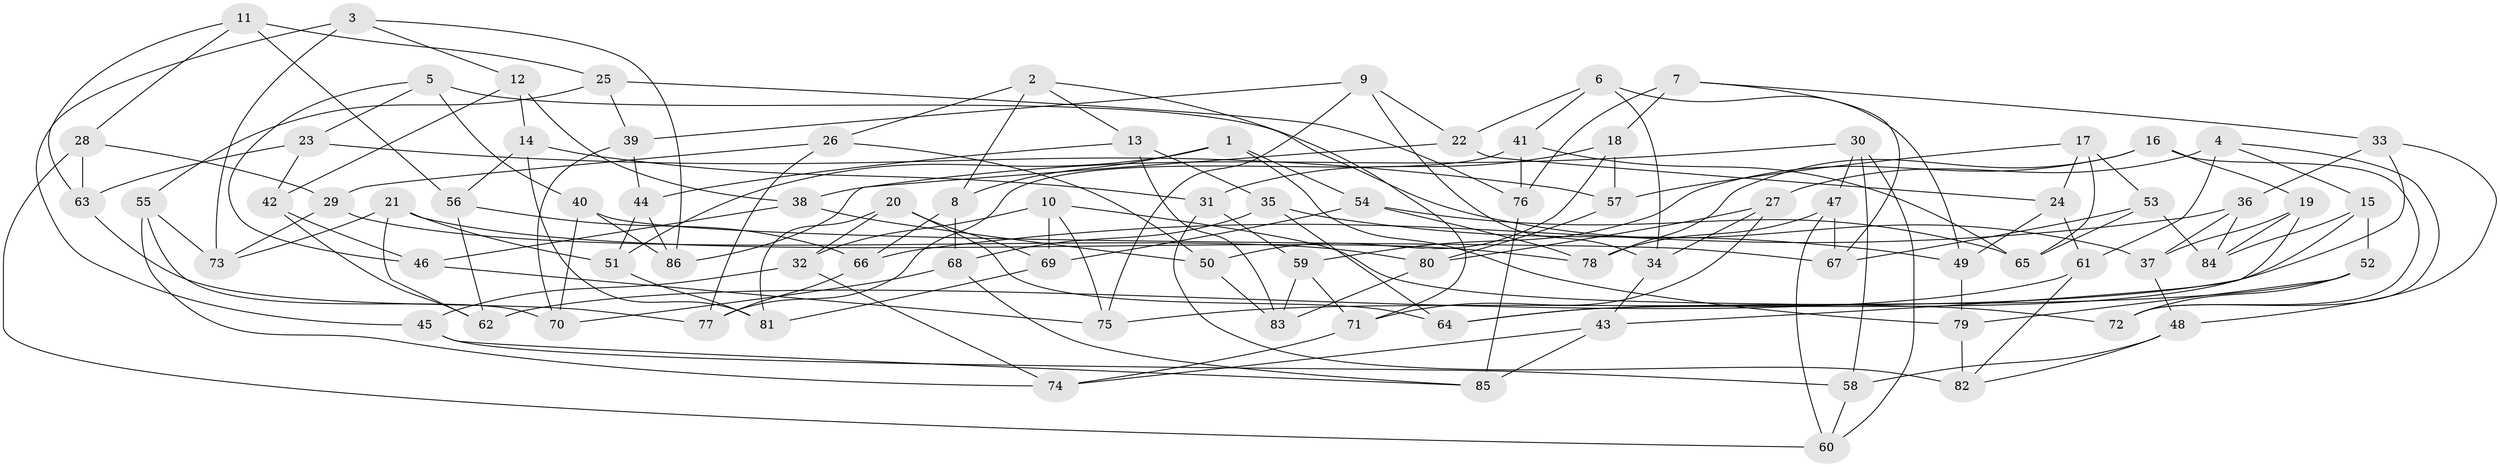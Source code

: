 // coarse degree distribution, {4: 0.038461538461538464, 6: 0.4230769230769231, 5: 0.15384615384615385, 7: 0.2692307692307692, 8: 0.07692307692307693, 9: 0.038461538461538464}
// Generated by graph-tools (version 1.1) at 2025/38/03/04/25 23:38:11]
// undirected, 86 vertices, 172 edges
graph export_dot {
  node [color=gray90,style=filled];
  1;
  2;
  3;
  4;
  5;
  6;
  7;
  8;
  9;
  10;
  11;
  12;
  13;
  14;
  15;
  16;
  17;
  18;
  19;
  20;
  21;
  22;
  23;
  24;
  25;
  26;
  27;
  28;
  29;
  30;
  31;
  32;
  33;
  34;
  35;
  36;
  37;
  38;
  39;
  40;
  41;
  42;
  43;
  44;
  45;
  46;
  47;
  48;
  49;
  50;
  51;
  52;
  53;
  54;
  55;
  56;
  57;
  58;
  59;
  60;
  61;
  62;
  63;
  64;
  65;
  66;
  67;
  68;
  69;
  70;
  71;
  72;
  73;
  74;
  75;
  76;
  77;
  78;
  79;
  80;
  81;
  82;
  83;
  84;
  85;
  86;
  1 -- 79;
  1 -- 8;
  1 -- 54;
  1 -- 51;
  2 -- 13;
  2 -- 26;
  2 -- 71;
  2 -- 8;
  3 -- 45;
  3 -- 12;
  3 -- 86;
  3 -- 73;
  4 -- 27;
  4 -- 72;
  4 -- 61;
  4 -- 15;
  5 -- 23;
  5 -- 40;
  5 -- 46;
  5 -- 37;
  6 -- 41;
  6 -- 22;
  6 -- 34;
  6 -- 49;
  7 -- 18;
  7 -- 76;
  7 -- 33;
  7 -- 67;
  8 -- 68;
  8 -- 66;
  9 -- 22;
  9 -- 39;
  9 -- 34;
  9 -- 75;
  10 -- 75;
  10 -- 32;
  10 -- 69;
  10 -- 72;
  11 -- 63;
  11 -- 28;
  11 -- 25;
  11 -- 56;
  12 -- 42;
  12 -- 38;
  12 -- 14;
  13 -- 44;
  13 -- 35;
  13 -- 83;
  14 -- 56;
  14 -- 31;
  14 -- 81;
  15 -- 52;
  15 -- 64;
  15 -- 84;
  16 -- 59;
  16 -- 78;
  16 -- 19;
  16 -- 72;
  17 -- 57;
  17 -- 53;
  17 -- 65;
  17 -- 24;
  18 -- 50;
  18 -- 57;
  18 -- 31;
  19 -- 84;
  19 -- 43;
  19 -- 37;
  20 -- 32;
  20 -- 81;
  20 -- 69;
  20 -- 64;
  21 -- 51;
  21 -- 73;
  21 -- 78;
  21 -- 62;
  22 -- 24;
  22 -- 86;
  23 -- 63;
  23 -- 57;
  23 -- 42;
  24 -- 61;
  24 -- 49;
  25 -- 76;
  25 -- 55;
  25 -- 39;
  26 -- 50;
  26 -- 29;
  26 -- 77;
  27 -- 71;
  27 -- 80;
  27 -- 34;
  28 -- 29;
  28 -- 63;
  28 -- 60;
  29 -- 73;
  29 -- 80;
  30 -- 38;
  30 -- 47;
  30 -- 58;
  30 -- 60;
  31 -- 82;
  31 -- 59;
  32 -- 74;
  32 -- 45;
  33 -- 75;
  33 -- 36;
  33 -- 48;
  34 -- 43;
  35 -- 64;
  35 -- 49;
  35 -- 68;
  36 -- 37;
  36 -- 66;
  36 -- 84;
  37 -- 48;
  38 -- 46;
  38 -- 50;
  39 -- 44;
  39 -- 70;
  40 -- 67;
  40 -- 70;
  40 -- 86;
  41 -- 65;
  41 -- 76;
  41 -- 77;
  42 -- 46;
  42 -- 62;
  43 -- 74;
  43 -- 85;
  44 -- 51;
  44 -- 86;
  45 -- 58;
  45 -- 85;
  46 -- 75;
  47 -- 60;
  47 -- 67;
  47 -- 78;
  48 -- 58;
  48 -- 82;
  49 -- 79;
  50 -- 83;
  51 -- 81;
  52 -- 72;
  52 -- 64;
  52 -- 79;
  53 -- 67;
  53 -- 65;
  53 -- 84;
  54 -- 69;
  54 -- 65;
  54 -- 78;
  55 -- 74;
  55 -- 70;
  55 -- 73;
  56 -- 66;
  56 -- 62;
  57 -- 80;
  58 -- 60;
  59 -- 83;
  59 -- 71;
  61 -- 82;
  61 -- 62;
  63 -- 77;
  66 -- 77;
  68 -- 70;
  68 -- 85;
  69 -- 81;
  71 -- 74;
  76 -- 85;
  79 -- 82;
  80 -- 83;
}
